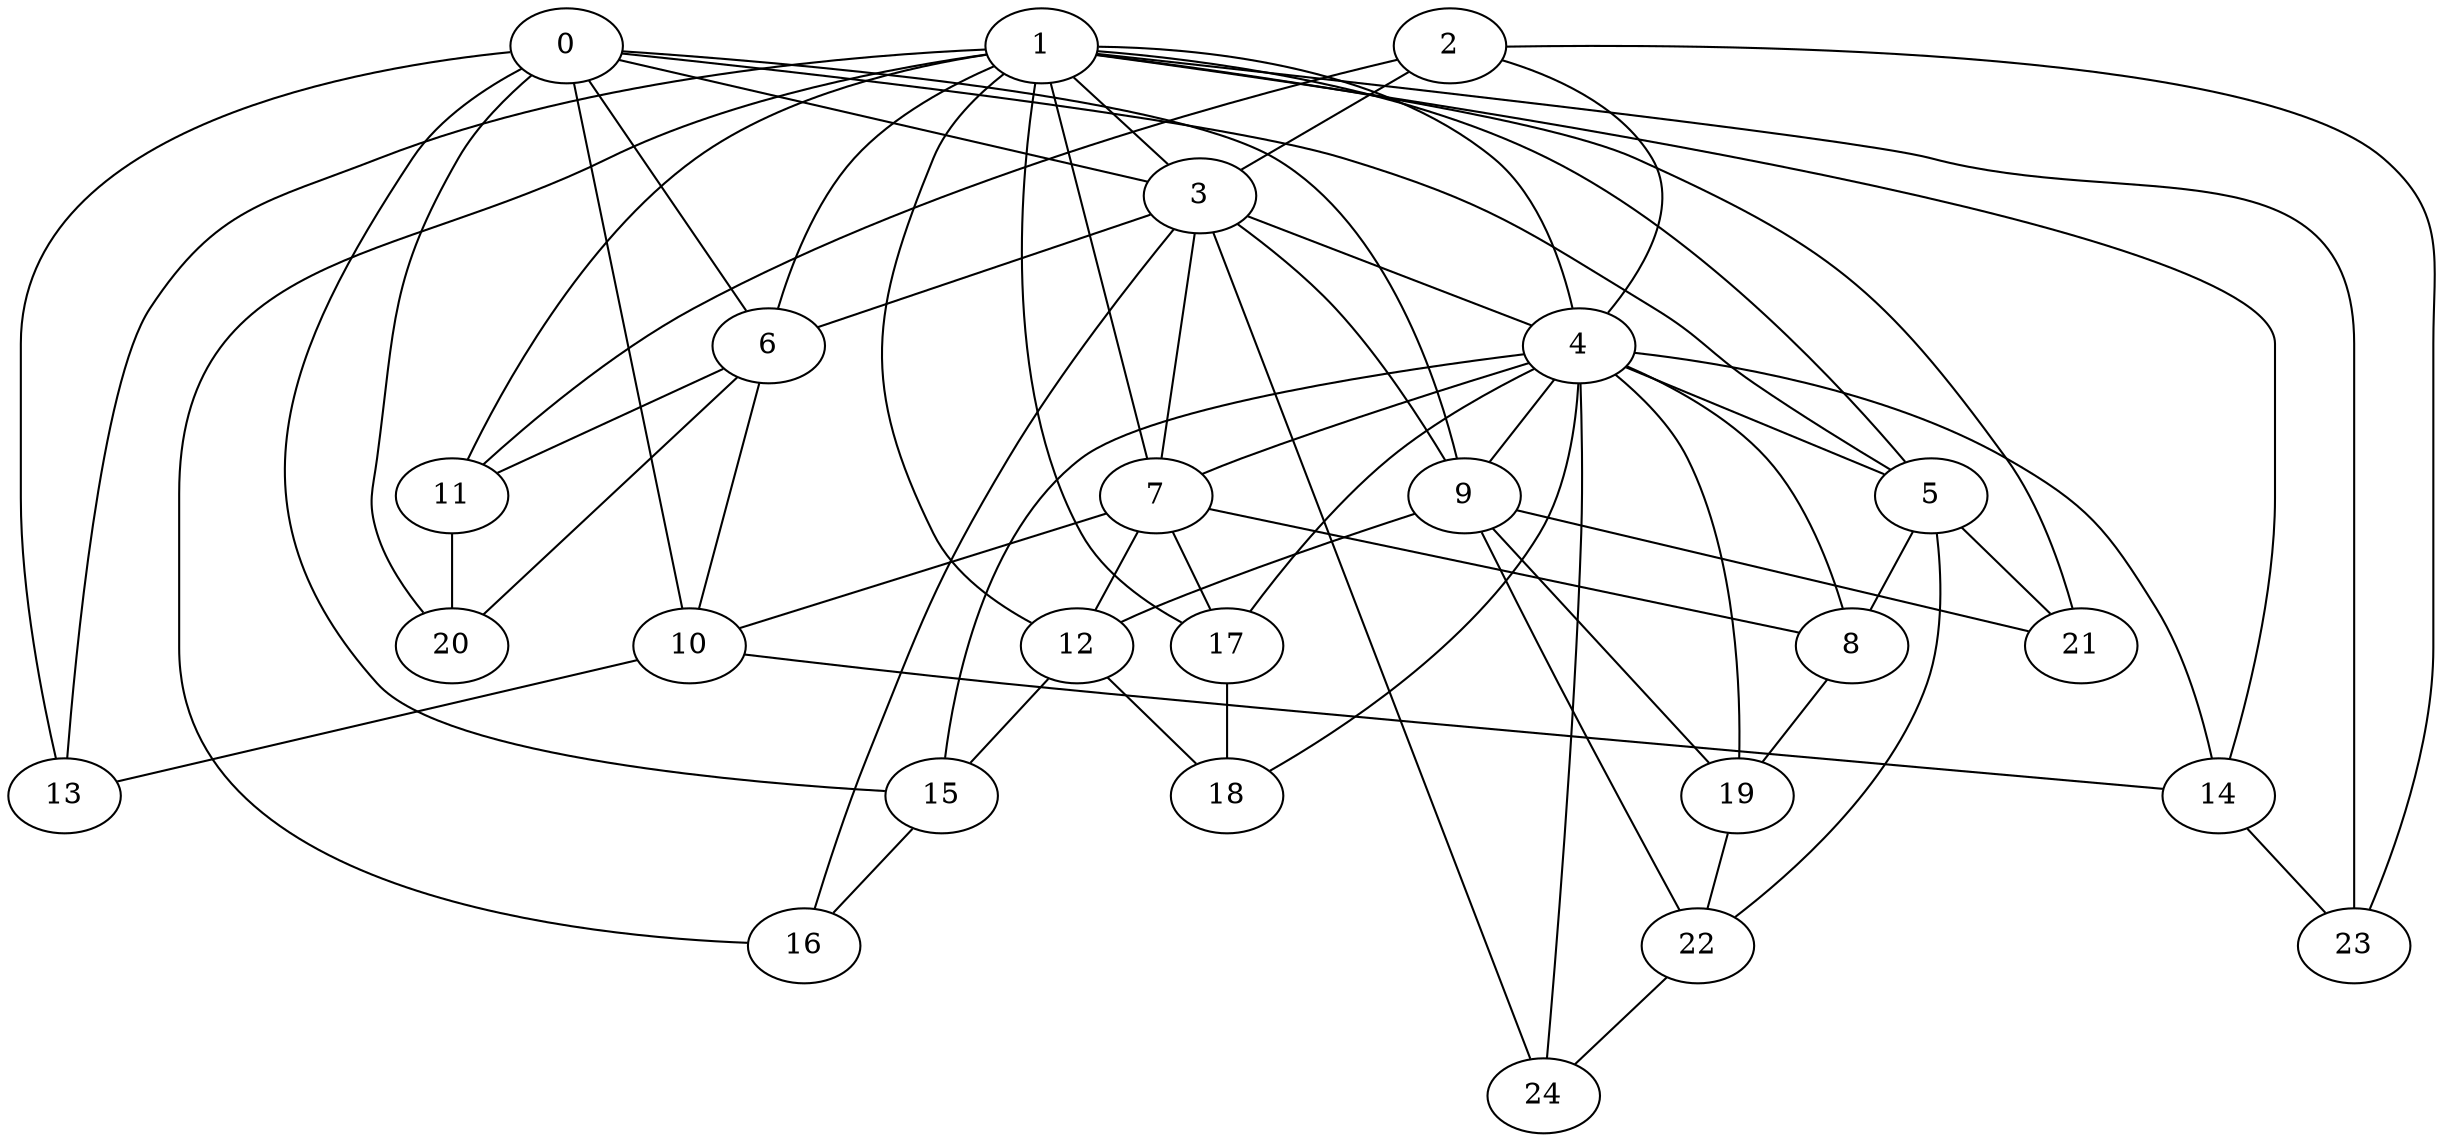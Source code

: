 strict graph "barabasi_albert_graph(25,3)" {
0;
1;
2;
3;
4;
5;
6;
7;
8;
9;
10;
11;
12;
13;
14;
15;
16;
17;
18;
19;
20;
21;
22;
23;
24;
0 -- 3  [is_available=True, prob="1.0"];
0 -- 5  [is_available=True, prob="0.20422999474"];
0 -- 6  [is_available=True, prob="0.106735833575"];
0 -- 9  [is_available=True, prob="0.213635277311"];
0 -- 10  [is_available=True, prob="0.0655058020805"];
0 -- 13  [is_available=True, prob="0.201617512239"];
0 -- 15  [is_available=True, prob="0.226580839032"];
0 -- 20  [is_available=True, prob="0.31353861808"];
1 -- 3  [is_available=True, prob="0.479152502386"];
1 -- 4  [is_available=True, prob="0.908033496538"];
1 -- 5  [is_available=True, prob="0.615216029003"];
1 -- 6  [is_available=True, prob="0.467850537885"];
1 -- 7  [is_available=True, prob="1.0"];
1 -- 11  [is_available=True, prob="0.349982094895"];
1 -- 12  [is_available=True, prob="0.397090571777"];
1 -- 13  [is_available=True, prob="0.594230331925"];
1 -- 14  [is_available=True, prob="0.891209117721"];
1 -- 16  [is_available=True, prob="1.0"];
1 -- 17  [is_available=True, prob="0.982267242613"];
1 -- 21  [is_available=True, prob="0.292412643394"];
1 -- 23  [is_available=True, prob="0.078907324665"];
2 -- 11  [is_available=True, prob="0.941161036928"];
2 -- 3  [is_available=True, prob="0.949434308643"];
2 -- 4  [is_available=True, prob="0.734256438546"];
2 -- 23  [is_available=True, prob="0.341008497454"];
3 -- 4  [is_available=True, prob="0.977692085359"];
3 -- 6  [is_available=True, prob="0.917854128131"];
3 -- 7  [is_available=True, prob="0.41565877257"];
3 -- 9  [is_available=True, prob="0.470238242259"];
3 -- 16  [is_available=True, prob="0.174375325622"];
3 -- 24  [is_available=True, prob="0.252226672637"];
4 -- 5  [is_available=True, prob="1.0"];
4 -- 7  [is_available=True, prob="0.727801849419"];
4 -- 8  [is_available=True, prob="0.154792883757"];
4 -- 9  [is_available=True, prob="1.0"];
4 -- 14  [is_available=True, prob="0.609000336682"];
4 -- 15  [is_available=True, prob="0.225881336382"];
4 -- 17  [is_available=True, prob="0.25515964432"];
4 -- 18  [is_available=True, prob="0.463896423934"];
4 -- 19  [is_available=True, prob="0.145907403715"];
4 -- 24  [is_available=True, prob="0.890456314175"];
5 -- 8  [is_available=True, prob="0.947326670539"];
5 -- 21  [is_available=True, prob="0.313527304971"];
5 -- 22  [is_available=True, prob="1.0"];
6 -- 10  [is_available=True, prob="0.774929939552"];
6 -- 11  [is_available=True, prob="1.0"];
6 -- 20  [is_available=True, prob="1.0"];
7 -- 8  [is_available=True, prob="0.692482256157"];
7 -- 10  [is_available=True, prob="0.276872171179"];
7 -- 12  [is_available=True, prob="1.0"];
7 -- 17  [is_available=True, prob="0.276205502637"];
8 -- 19  [is_available=True, prob="0.880727759612"];
9 -- 12  [is_available=True, prob="1.0"];
9 -- 19  [is_available=True, prob="0.538918216906"];
9 -- 21  [is_available=True, prob="0.534242429691"];
9 -- 22  [is_available=True, prob="1.0"];
10 -- 14  [is_available=True, prob="0.72247744742"];
10 -- 13  [is_available=True, prob="0.487474972582"];
11 -- 20  [is_available=True, prob="0.629331883877"];
12 -- 15  [is_available=True, prob="0.791256380724"];
12 -- 18  [is_available=True, prob="0.722963089944"];
14 -- 23  [is_available=True, prob="1.0"];
15 -- 16  [is_available=True, prob="0.958874140394"];
17 -- 18  [is_available=True, prob="0.135342521121"];
19 -- 22  [is_available=True, prob="0.692463460002"];
22 -- 24  [is_available=True, prob="0.585758021058"];
}

